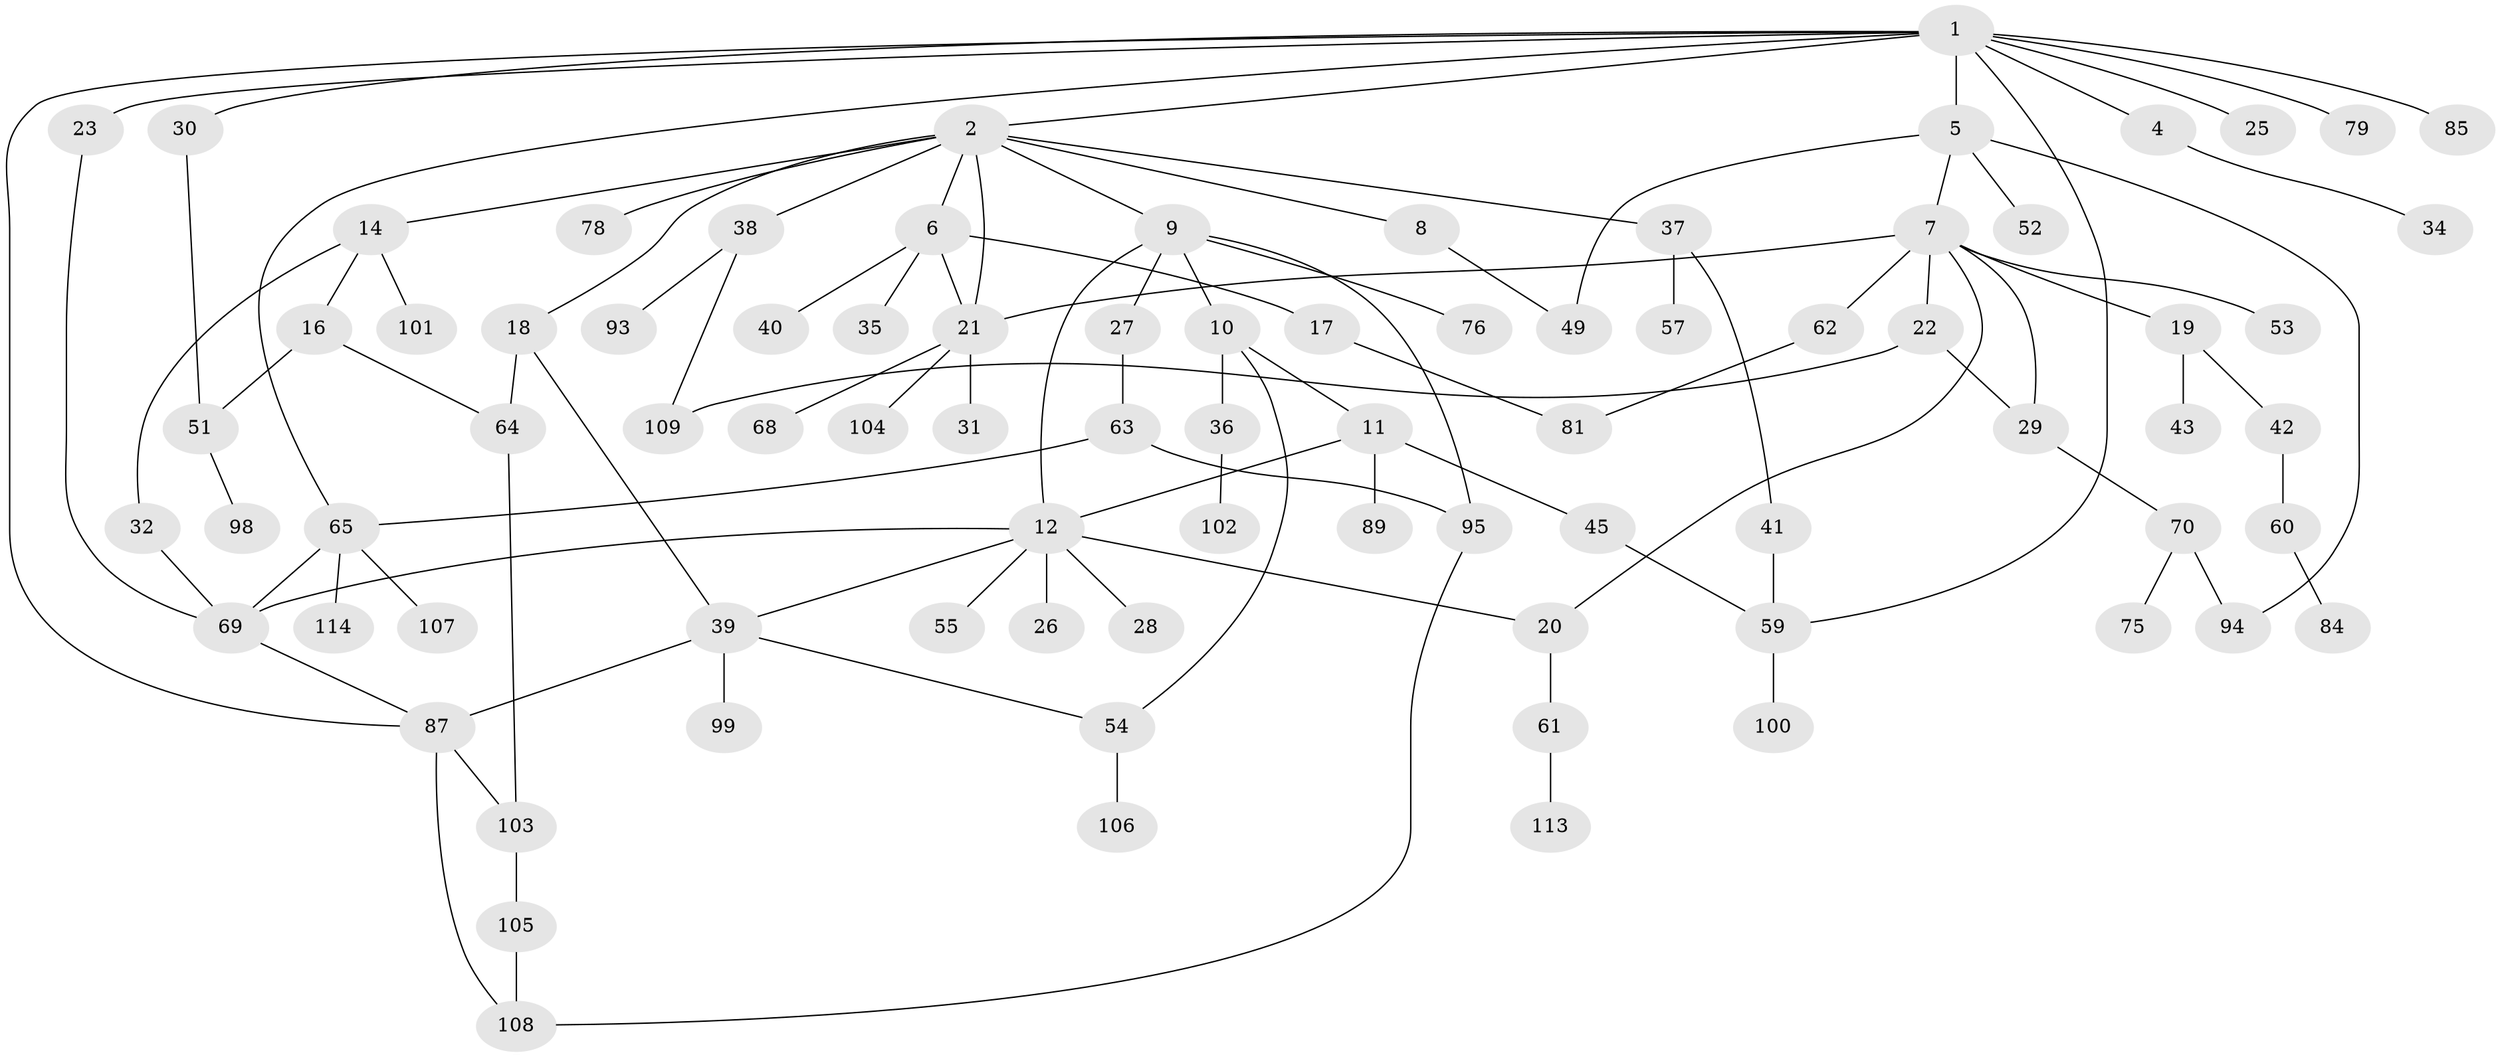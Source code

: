 // Generated by graph-tools (version 1.1) at 2025/23/03/03/25 07:23:31]
// undirected, 82 vertices, 106 edges
graph export_dot {
graph [start="1"]
  node [color=gray90,style=filled];
  1 [super="+24"];
  2 [super="+3"];
  4 [super="+56"];
  5 [super="+47"];
  6 [super="+50"];
  7 [super="+110"];
  8 [super="+15"];
  9 [super="+80"];
  10 [super="+88"];
  11 [super="+33"];
  12 [super="+13"];
  14 [super="+83"];
  16 [super="+82"];
  17;
  18 [super="+67"];
  19 [super="+48"];
  20;
  21 [super="+58"];
  22;
  23 [super="+97"];
  25;
  26 [super="+46"];
  27;
  28;
  29 [super="+44"];
  30 [super="+73"];
  31;
  32;
  34;
  35;
  36;
  37 [super="+77"];
  38 [super="+86"];
  39 [super="+74"];
  40;
  41;
  42;
  43;
  45;
  49 [super="+90"];
  51 [super="+96"];
  52;
  53;
  54;
  55;
  57;
  59 [super="+91"];
  60;
  61;
  62 [super="+111"];
  63 [super="+71"];
  64 [super="+66"];
  65 [super="+72"];
  68;
  69 [super="+115"];
  70 [super="+117"];
  75;
  76;
  78;
  79;
  81;
  84;
  85;
  87 [super="+92"];
  89;
  93;
  94;
  95;
  98;
  99;
  100;
  101 [super="+112"];
  102;
  103;
  104;
  105;
  106;
  107;
  108 [super="+116"];
  109;
  113;
  114;
  1 -- 2;
  1 -- 4;
  1 -- 5;
  1 -- 23;
  1 -- 59;
  1 -- 79;
  1 -- 65;
  1 -- 85;
  1 -- 87;
  1 -- 25;
  1 -- 30;
  2 -- 6;
  2 -- 8;
  2 -- 9;
  2 -- 14;
  2 -- 21;
  2 -- 38;
  2 -- 78;
  2 -- 18;
  2 -- 37;
  4 -- 34;
  5 -- 7;
  5 -- 52;
  5 -- 94;
  5 -- 49;
  6 -- 17;
  6 -- 35;
  6 -- 40;
  6 -- 21 [weight=2];
  7 -- 19;
  7 -- 20;
  7 -- 22;
  7 -- 29;
  7 -- 53;
  7 -- 62;
  7 -- 21;
  8 -- 49;
  9 -- 10;
  9 -- 27;
  9 -- 76;
  9 -- 95;
  9 -- 12;
  10 -- 11;
  10 -- 36;
  10 -- 54;
  11 -- 12;
  11 -- 89;
  11 -- 45;
  12 -- 26;
  12 -- 55;
  12 -- 20;
  12 -- 28;
  12 -- 39;
  12 -- 69;
  14 -- 16;
  14 -- 32;
  14 -- 101;
  16 -- 51;
  16 -- 64;
  17 -- 81;
  18 -- 64;
  18 -- 39;
  19 -- 42;
  19 -- 43;
  20 -- 61;
  21 -- 31;
  21 -- 104;
  21 -- 68;
  22 -- 109;
  22 -- 29;
  23 -- 69;
  27 -- 63;
  29 -- 70;
  30 -- 51;
  32 -- 69;
  36 -- 102;
  37 -- 41;
  37 -- 57;
  38 -- 93;
  38 -- 109;
  39 -- 54;
  39 -- 99;
  39 -- 87;
  41 -- 59;
  42 -- 60;
  45 -- 59;
  51 -- 98;
  54 -- 106;
  59 -- 100;
  60 -- 84;
  61 -- 113;
  62 -- 81;
  63 -- 95;
  63 -- 65;
  64 -- 103;
  65 -- 107;
  65 -- 114;
  65 -- 69;
  69 -- 87;
  70 -- 75;
  70 -- 94;
  87 -- 103;
  87 -- 108;
  95 -- 108;
  103 -- 105;
  105 -- 108;
}
